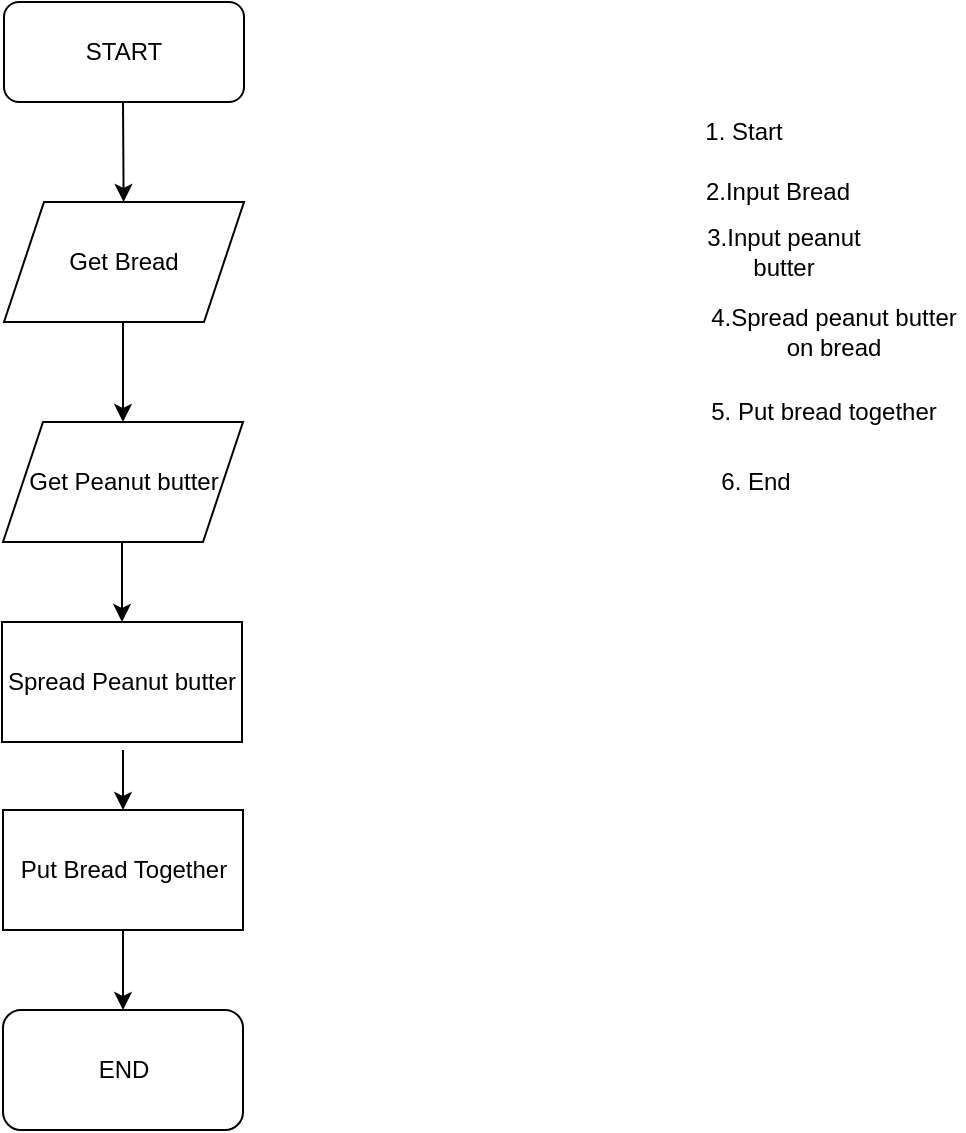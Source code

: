 <mxfile version="21.0.1" type="device"><diagram id="6a731a19-8d31-9384-78a2-239565b7b9f0" name="Page-1"><mxGraphModel dx="1434" dy="796" grid="1" gridSize="10" guides="1" tooltips="1" connect="1" arrows="1" fold="1" page="1" pageScale="1" pageWidth="1169" pageHeight="827" background="none" math="0" shadow="0"><root><mxCell id="0"/><mxCell id="1" parent="0"/><mxCell id="4-0fJuS3sWOYC0HofKj7-55" value="START" style="rounded=1;whiteSpace=wrap;html=1;" parent="1" vertex="1"><mxGeometry x="460" y="40" width="120" height="50" as="geometry"/></mxCell><mxCell id="4-0fJuS3sWOYC0HofKj7-56" value="" style="endArrow=classic;html=1;rounded=0;" parent="1" target="4-0fJuS3sWOYC0HofKj7-57" edge="1"><mxGeometry width="50" height="50" relative="1" as="geometry"><mxPoint x="519.5" y="90" as="sourcePoint"/><mxPoint x="520" y="170" as="targetPoint"/></mxGeometry></mxCell><mxCell id="4-0fJuS3sWOYC0HofKj7-57" value="Get Bread" style="shape=parallelogram;perimeter=parallelogramPerimeter;whiteSpace=wrap;html=1;fixedSize=1;" parent="1" vertex="1"><mxGeometry x="460" y="140" width="120" height="60" as="geometry"/></mxCell><mxCell id="4-0fJuS3sWOYC0HofKj7-58" value="" style="endArrow=classic;html=1;rounded=0;" parent="1" target="4-0fJuS3sWOYC0HofKj7-59" edge="1"><mxGeometry width="50" height="50" relative="1" as="geometry"><mxPoint x="519.5" y="200" as="sourcePoint"/><mxPoint x="519.5" y="280" as="targetPoint"/></mxGeometry></mxCell><mxCell id="4-0fJuS3sWOYC0HofKj7-59" value="Get Peanut butter" style="shape=parallelogram;perimeter=parallelogramPerimeter;whiteSpace=wrap;html=1;fixedSize=1;" parent="1" vertex="1"><mxGeometry x="459.5" y="250" width="120" height="60" as="geometry"/></mxCell><mxCell id="4-0fJuS3sWOYC0HofKj7-60" value="" style="endArrow=classic;html=1;rounded=0;" parent="1" target="4-0fJuS3sWOYC0HofKj7-61" edge="1"><mxGeometry width="50" height="50" relative="1" as="geometry"><mxPoint x="519" y="310" as="sourcePoint"/><mxPoint x="519" y="380" as="targetPoint"/></mxGeometry></mxCell><mxCell id="4-0fJuS3sWOYC0HofKj7-61" value="Spread Peanut butter" style="rounded=0;whiteSpace=wrap;html=1;" parent="1" vertex="1"><mxGeometry x="459" y="350" width="120" height="60" as="geometry"/></mxCell><mxCell id="4-0fJuS3sWOYC0HofKj7-63" value="" style="endArrow=classic;html=1;rounded=0;" parent="1" target="4-0fJuS3sWOYC0HofKj7-64" edge="1"><mxGeometry width="50" height="50" relative="1" as="geometry"><mxPoint x="519.5" y="414" as="sourcePoint"/><mxPoint x="519.5" y="474" as="targetPoint"/></mxGeometry></mxCell><mxCell id="4-0fJuS3sWOYC0HofKj7-64" value="Put Bread Together" style="rounded=0;whiteSpace=wrap;html=1;" parent="1" vertex="1"><mxGeometry x="459.5" y="444" width="120" height="60" as="geometry"/></mxCell><mxCell id="4-0fJuS3sWOYC0HofKj7-66" value="" style="endArrow=classic;html=1;rounded=0;" parent="1" target="4-0fJuS3sWOYC0HofKj7-67" edge="1"><mxGeometry width="50" height="50" relative="1" as="geometry"><mxPoint x="519.5" y="504" as="sourcePoint"/><mxPoint x="519.5" y="574" as="targetPoint"/></mxGeometry></mxCell><mxCell id="4-0fJuS3sWOYC0HofKj7-67" value="END" style="rounded=1;whiteSpace=wrap;html=1;" parent="1" vertex="1"><mxGeometry x="459.5" y="544" width="120" height="60" as="geometry"/></mxCell><mxCell id="4-0fJuS3sWOYC0HofKj7-70" value="1. Start" style="text;html=1;strokeColor=none;fillColor=none;align=center;verticalAlign=middle;whiteSpace=wrap;rounded=0;" parent="1" vertex="1"><mxGeometry x="800" y="90" width="60" height="30" as="geometry"/></mxCell><mxCell id="4-0fJuS3sWOYC0HofKj7-71" value="2.Input Bread" style="text;html=1;strokeColor=none;fillColor=none;align=center;verticalAlign=middle;whiteSpace=wrap;rounded=0;" parent="1" vertex="1"><mxGeometry x="787" y="120" width="120" height="30" as="geometry"/></mxCell><mxCell id="4-0fJuS3sWOYC0HofKj7-72" value="3.Input peanut butter" style="text;html=1;strokeColor=none;fillColor=none;align=center;verticalAlign=middle;whiteSpace=wrap;rounded=0;" parent="1" vertex="1"><mxGeometry x="800" y="150" width="100" height="30" as="geometry"/></mxCell><mxCell id="4-0fJuS3sWOYC0HofKj7-73" value="4.Spread peanut butter on bread" style="text;html=1;strokeColor=none;fillColor=none;align=center;verticalAlign=middle;whiteSpace=wrap;rounded=0;" parent="1" vertex="1"><mxGeometry x="810" y="190" width="130" height="30" as="geometry"/></mxCell><mxCell id="4-0fJuS3sWOYC0HofKj7-74" value="5. Put bread together" style="text;html=1;strokeColor=none;fillColor=none;align=center;verticalAlign=middle;whiteSpace=wrap;rounded=0;" parent="1" vertex="1"><mxGeometry x="810" y="230" width="120" height="30" as="geometry"/></mxCell><mxCell id="4-0fJuS3sWOYC0HofKj7-75" value="6. End" style="text;html=1;strokeColor=none;fillColor=none;align=center;verticalAlign=middle;whiteSpace=wrap;rounded=0;" parent="1" vertex="1"><mxGeometry x="800" y="265" width="71.5" height="30" as="geometry"/></mxCell></root></mxGraphModel></diagram></mxfile>